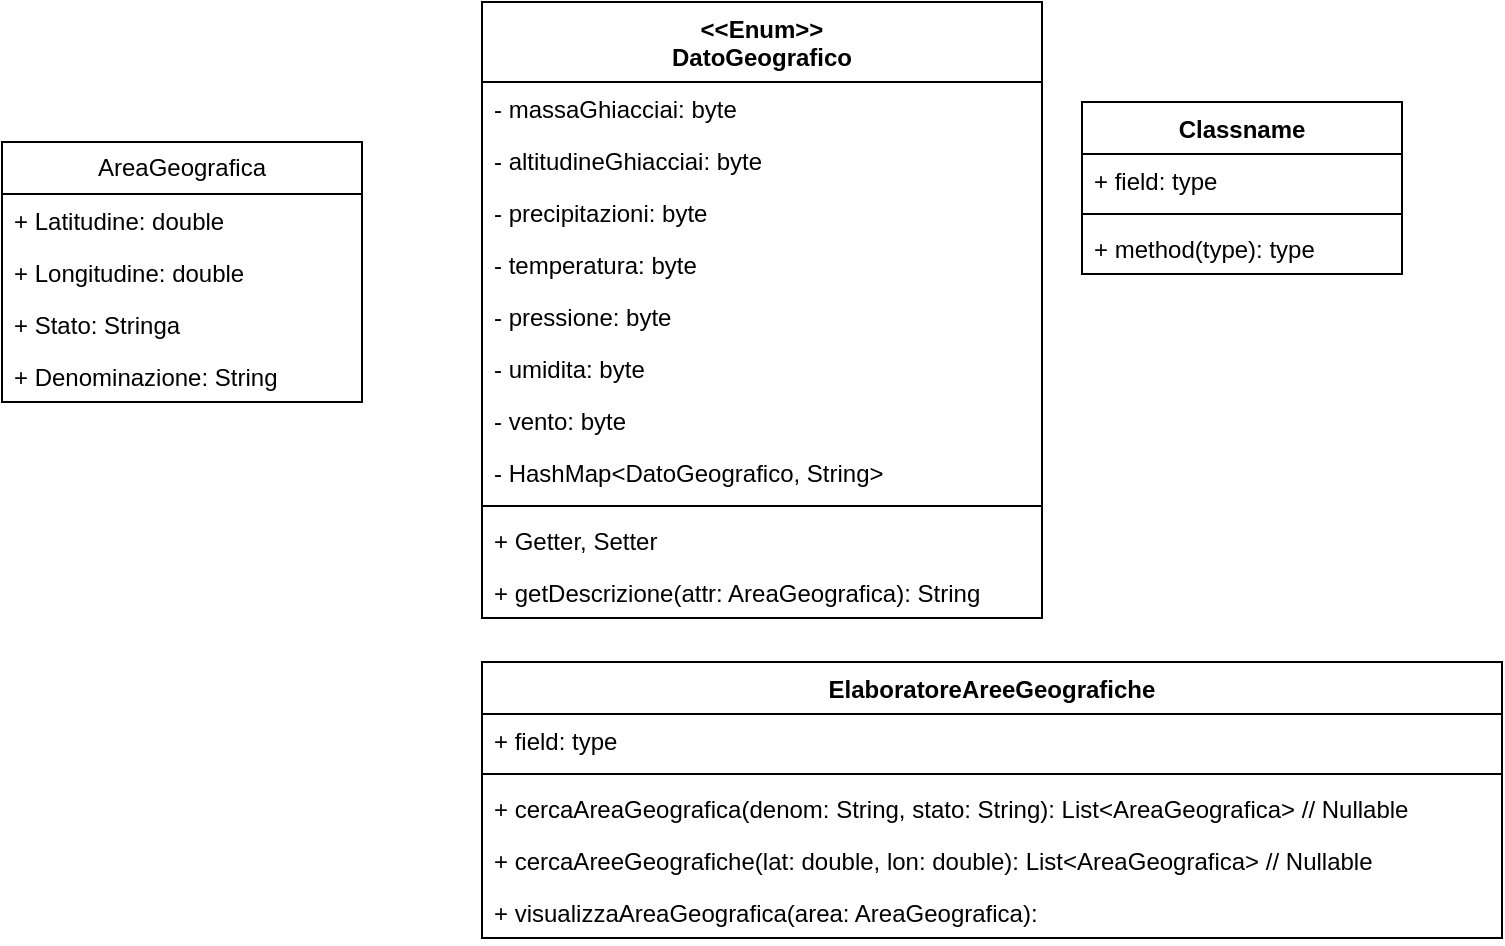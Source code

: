 <mxfile version="21.1.2" type="github">
  <diagram name="Page-1" id="AGUhUu6FTL9pFBDofL-d">
    <mxGraphModel dx="1434" dy="869" grid="1" gridSize="10" guides="1" tooltips="1" connect="1" arrows="1" fold="1" page="0" pageScale="1" pageWidth="827" pageHeight="1169" math="0" shadow="0">
      <root>
        <mxCell id="0" />
        <mxCell id="1" parent="0" />
        <mxCell id="JxGRCyyDZtDp2fDfsdCm-1" value="AreaGeografica" style="swimlane;fontStyle=0;childLayout=stackLayout;horizontal=1;startSize=26;fillColor=none;horizontalStack=0;resizeParent=1;resizeParentMax=0;resizeLast=0;collapsible=1;marginBottom=0;whiteSpace=wrap;html=1;" vertex="1" parent="1">
          <mxGeometry x="-280" y="30" width="180" height="130" as="geometry" />
        </mxCell>
        <mxCell id="JxGRCyyDZtDp2fDfsdCm-2" value="+ Latitudine: double" style="text;strokeColor=none;fillColor=none;align=left;verticalAlign=top;spacingLeft=4;spacingRight=4;overflow=hidden;rotatable=0;points=[[0,0.5],[1,0.5]];portConstraint=eastwest;whiteSpace=wrap;html=1;" vertex="1" parent="JxGRCyyDZtDp2fDfsdCm-1">
          <mxGeometry y="26" width="180" height="26" as="geometry" />
        </mxCell>
        <mxCell id="JxGRCyyDZtDp2fDfsdCm-3" value="+ Longitudine: double" style="text;strokeColor=none;fillColor=none;align=left;verticalAlign=top;spacingLeft=4;spacingRight=4;overflow=hidden;rotatable=0;points=[[0,0.5],[1,0.5]];portConstraint=eastwest;whiteSpace=wrap;html=1;" vertex="1" parent="JxGRCyyDZtDp2fDfsdCm-1">
          <mxGeometry y="52" width="180" height="26" as="geometry" />
        </mxCell>
        <mxCell id="JxGRCyyDZtDp2fDfsdCm-5" value="+ Stato: Stringa" style="text;strokeColor=none;fillColor=none;align=left;verticalAlign=top;spacingLeft=4;spacingRight=4;overflow=hidden;rotatable=0;points=[[0,0.5],[1,0.5]];portConstraint=eastwest;whiteSpace=wrap;html=1;" vertex="1" parent="JxGRCyyDZtDp2fDfsdCm-1">
          <mxGeometry y="78" width="180" height="26" as="geometry" />
        </mxCell>
        <mxCell id="JxGRCyyDZtDp2fDfsdCm-4" value="+ Denominazione: String" style="text;strokeColor=none;fillColor=none;align=left;verticalAlign=top;spacingLeft=4;spacingRight=4;overflow=hidden;rotatable=0;points=[[0,0.5],[1,0.5]];portConstraint=eastwest;whiteSpace=wrap;html=1;" vertex="1" parent="JxGRCyyDZtDp2fDfsdCm-1">
          <mxGeometry y="104" width="180" height="26" as="geometry" />
        </mxCell>
        <mxCell id="JxGRCyyDZtDp2fDfsdCm-11" value="ElaboratoreAreeGeografiche" style="swimlane;fontStyle=1;align=center;verticalAlign=top;childLayout=stackLayout;horizontal=1;startSize=26;horizontalStack=0;resizeParent=1;resizeParentMax=0;resizeLast=0;collapsible=1;marginBottom=0;whiteSpace=wrap;html=1;" vertex="1" parent="1">
          <mxGeometry x="-40" y="290" width="510" height="138" as="geometry" />
        </mxCell>
        <mxCell id="JxGRCyyDZtDp2fDfsdCm-12" value="+ field: type" style="text;strokeColor=none;fillColor=none;align=left;verticalAlign=top;spacingLeft=4;spacingRight=4;overflow=hidden;rotatable=0;points=[[0,0.5],[1,0.5]];portConstraint=eastwest;whiteSpace=wrap;html=1;" vertex="1" parent="JxGRCyyDZtDp2fDfsdCm-11">
          <mxGeometry y="26" width="510" height="26" as="geometry" />
        </mxCell>
        <mxCell id="JxGRCyyDZtDp2fDfsdCm-13" value="" style="line;strokeWidth=1;fillColor=none;align=left;verticalAlign=middle;spacingTop=-1;spacingLeft=3;spacingRight=3;rotatable=0;labelPosition=right;points=[];portConstraint=eastwest;strokeColor=inherit;" vertex="1" parent="JxGRCyyDZtDp2fDfsdCm-11">
          <mxGeometry y="52" width="510" height="8" as="geometry" />
        </mxCell>
        <mxCell id="JxGRCyyDZtDp2fDfsdCm-14" value="+ cercaAreaGeografica(denom: String, stato: String): List&amp;lt;AreaGeografica&amp;gt; // Nullable" style="text;strokeColor=none;fillColor=none;align=left;verticalAlign=top;spacingLeft=4;spacingRight=4;overflow=hidden;rotatable=0;points=[[0,0.5],[1,0.5]];portConstraint=eastwest;whiteSpace=wrap;html=1;" vertex="1" parent="JxGRCyyDZtDp2fDfsdCm-11">
          <mxGeometry y="60" width="510" height="26" as="geometry" />
        </mxCell>
        <mxCell id="JxGRCyyDZtDp2fDfsdCm-19" value="+ cercaAreeGeografiche(lat: double, lon: double): List&amp;lt;AreaGeografica&amp;gt; // Nullable" style="text;strokeColor=none;fillColor=none;align=left;verticalAlign=top;spacingLeft=4;spacingRight=4;overflow=hidden;rotatable=0;points=[[0,0.5],[1,0.5]];portConstraint=eastwest;whiteSpace=wrap;html=1;" vertex="1" parent="JxGRCyyDZtDp2fDfsdCm-11">
          <mxGeometry y="86" width="510" height="26" as="geometry" />
        </mxCell>
        <mxCell id="JxGRCyyDZtDp2fDfsdCm-20" value="+ visualizzaAreaGeografica(area: AreaGeografica): " style="text;strokeColor=none;fillColor=none;align=left;verticalAlign=top;spacingLeft=4;spacingRight=4;overflow=hidden;rotatable=0;points=[[0,0.5],[1,0.5]];portConstraint=eastwest;whiteSpace=wrap;html=1;" vertex="1" parent="JxGRCyyDZtDp2fDfsdCm-11">
          <mxGeometry y="112" width="510" height="26" as="geometry" />
        </mxCell>
        <mxCell id="JxGRCyyDZtDp2fDfsdCm-15" value="Classname" style="swimlane;fontStyle=1;align=center;verticalAlign=top;childLayout=stackLayout;horizontal=1;startSize=26;horizontalStack=0;resizeParent=1;resizeParentMax=0;resizeLast=0;collapsible=1;marginBottom=0;whiteSpace=wrap;html=1;" vertex="1" parent="1">
          <mxGeometry x="260" y="10" width="160" height="86" as="geometry" />
        </mxCell>
        <mxCell id="JxGRCyyDZtDp2fDfsdCm-16" value="+ field: type" style="text;strokeColor=none;fillColor=none;align=left;verticalAlign=top;spacingLeft=4;spacingRight=4;overflow=hidden;rotatable=0;points=[[0,0.5],[1,0.5]];portConstraint=eastwest;whiteSpace=wrap;html=1;" vertex="1" parent="JxGRCyyDZtDp2fDfsdCm-15">
          <mxGeometry y="26" width="160" height="26" as="geometry" />
        </mxCell>
        <mxCell id="JxGRCyyDZtDp2fDfsdCm-17" value="" style="line;strokeWidth=1;fillColor=none;align=left;verticalAlign=middle;spacingTop=-1;spacingLeft=3;spacingRight=3;rotatable=0;labelPosition=right;points=[];portConstraint=eastwest;strokeColor=inherit;" vertex="1" parent="JxGRCyyDZtDp2fDfsdCm-15">
          <mxGeometry y="52" width="160" height="8" as="geometry" />
        </mxCell>
        <mxCell id="JxGRCyyDZtDp2fDfsdCm-18" value="+ method(type): type" style="text;strokeColor=none;fillColor=none;align=left;verticalAlign=top;spacingLeft=4;spacingRight=4;overflow=hidden;rotatable=0;points=[[0,0.5],[1,0.5]];portConstraint=eastwest;whiteSpace=wrap;html=1;" vertex="1" parent="JxGRCyyDZtDp2fDfsdCm-15">
          <mxGeometry y="60" width="160" height="26" as="geometry" />
        </mxCell>
        <mxCell id="JxGRCyyDZtDp2fDfsdCm-25" value="&amp;lt;&amp;lt;Enum&amp;gt;&amp;gt;&lt;br&gt;&lt;div&gt;DatoGeografico&lt;/div&gt;" style="swimlane;fontStyle=1;align=center;verticalAlign=top;childLayout=stackLayout;horizontal=1;startSize=40;horizontalStack=0;resizeParent=1;resizeParentMax=0;resizeLast=0;collapsible=1;marginBottom=0;whiteSpace=wrap;html=1;" vertex="1" parent="1">
          <mxGeometry x="-40" y="-40" width="280" height="308" as="geometry" />
        </mxCell>
        <mxCell id="JxGRCyyDZtDp2fDfsdCm-34" value="&lt;div&gt;- massaGhiacciai: byte&lt;/div&gt;" style="text;strokeColor=none;fillColor=none;align=left;verticalAlign=top;spacingLeft=4;spacingRight=4;overflow=hidden;rotatable=0;points=[[0,0.5],[1,0.5]];portConstraint=eastwest;whiteSpace=wrap;html=1;" vertex="1" parent="JxGRCyyDZtDp2fDfsdCm-25">
          <mxGeometry y="40" width="280" height="26" as="geometry" />
        </mxCell>
        <mxCell id="JxGRCyyDZtDp2fDfsdCm-33" value="- altitudineGhiacciai: byte" style="text;strokeColor=none;fillColor=none;align=left;verticalAlign=top;spacingLeft=4;spacingRight=4;overflow=hidden;rotatable=0;points=[[0,0.5],[1,0.5]];portConstraint=eastwest;whiteSpace=wrap;html=1;" vertex="1" parent="JxGRCyyDZtDp2fDfsdCm-25">
          <mxGeometry y="66" width="280" height="26" as="geometry" />
        </mxCell>
        <mxCell id="JxGRCyyDZtDp2fDfsdCm-32" value="- precipitazioni: byte" style="text;strokeColor=none;fillColor=none;align=left;verticalAlign=top;spacingLeft=4;spacingRight=4;overflow=hidden;rotatable=0;points=[[0,0.5],[1,0.5]];portConstraint=eastwest;whiteSpace=wrap;html=1;" vertex="1" parent="JxGRCyyDZtDp2fDfsdCm-25">
          <mxGeometry y="92" width="280" height="26" as="geometry" />
        </mxCell>
        <mxCell id="JxGRCyyDZtDp2fDfsdCm-30" value="- temperatura: byte" style="text;strokeColor=none;fillColor=none;align=left;verticalAlign=top;spacingLeft=4;spacingRight=4;overflow=hidden;rotatable=0;points=[[0,0.5],[1,0.5]];portConstraint=eastwest;whiteSpace=wrap;html=1;" vertex="1" parent="JxGRCyyDZtDp2fDfsdCm-25">
          <mxGeometry y="118" width="280" height="26" as="geometry" />
        </mxCell>
        <mxCell id="JxGRCyyDZtDp2fDfsdCm-31" value="- pressione: byte" style="text;strokeColor=none;fillColor=none;align=left;verticalAlign=top;spacingLeft=4;spacingRight=4;overflow=hidden;rotatable=0;points=[[0,0.5],[1,0.5]];portConstraint=eastwest;whiteSpace=wrap;html=1;" vertex="1" parent="JxGRCyyDZtDp2fDfsdCm-25">
          <mxGeometry y="144" width="280" height="26" as="geometry" />
        </mxCell>
        <mxCell id="JxGRCyyDZtDp2fDfsdCm-29" value="- umidita: byte" style="text;strokeColor=none;fillColor=none;align=left;verticalAlign=top;spacingLeft=4;spacingRight=4;overflow=hidden;rotatable=0;points=[[0,0.5],[1,0.5]];portConstraint=eastwest;whiteSpace=wrap;html=1;" vertex="1" parent="JxGRCyyDZtDp2fDfsdCm-25">
          <mxGeometry y="170" width="280" height="26" as="geometry" />
        </mxCell>
        <mxCell id="JxGRCyyDZtDp2fDfsdCm-26" value="- vento: byte" style="text;strokeColor=none;fillColor=none;align=left;verticalAlign=top;spacingLeft=4;spacingRight=4;overflow=hidden;rotatable=0;points=[[0,0.5],[1,0.5]];portConstraint=eastwest;whiteSpace=wrap;html=1;" vertex="1" parent="JxGRCyyDZtDp2fDfsdCm-25">
          <mxGeometry y="196" width="280" height="26" as="geometry" />
        </mxCell>
        <mxCell id="JxGRCyyDZtDp2fDfsdCm-37" value="- HashMap&amp;lt;DatoGeografico, String&amp;gt;" style="text;strokeColor=none;fillColor=none;align=left;verticalAlign=top;spacingLeft=4;spacingRight=4;overflow=hidden;rotatable=0;points=[[0,0.5],[1,0.5]];portConstraint=eastwest;whiteSpace=wrap;html=1;" vertex="1" parent="JxGRCyyDZtDp2fDfsdCm-25">
          <mxGeometry y="222" width="280" height="26" as="geometry" />
        </mxCell>
        <mxCell id="JxGRCyyDZtDp2fDfsdCm-27" value="" style="line;strokeWidth=1;fillColor=none;align=left;verticalAlign=middle;spacingTop=-1;spacingLeft=3;spacingRight=3;rotatable=0;labelPosition=right;points=[];portConstraint=eastwest;strokeColor=inherit;" vertex="1" parent="JxGRCyyDZtDp2fDfsdCm-25">
          <mxGeometry y="248" width="280" height="8" as="geometry" />
        </mxCell>
        <mxCell id="JxGRCyyDZtDp2fDfsdCm-28" value="+ Getter, Setter" style="text;strokeColor=none;fillColor=none;align=left;verticalAlign=top;spacingLeft=4;spacingRight=4;overflow=hidden;rotatable=0;points=[[0,0.5],[1,0.5]];portConstraint=eastwest;whiteSpace=wrap;html=1;" vertex="1" parent="JxGRCyyDZtDp2fDfsdCm-25">
          <mxGeometry y="256" width="280" height="26" as="geometry" />
        </mxCell>
        <mxCell id="JxGRCyyDZtDp2fDfsdCm-38" value="+ getDescrizione(attr: AreaGeografica): String" style="text;strokeColor=none;fillColor=none;align=left;verticalAlign=top;spacingLeft=4;spacingRight=4;overflow=hidden;rotatable=0;points=[[0,0.5],[1,0.5]];portConstraint=eastwest;whiteSpace=wrap;html=1;" vertex="1" parent="JxGRCyyDZtDp2fDfsdCm-25">
          <mxGeometry y="282" width="280" height="26" as="geometry" />
        </mxCell>
      </root>
    </mxGraphModel>
  </diagram>
</mxfile>
